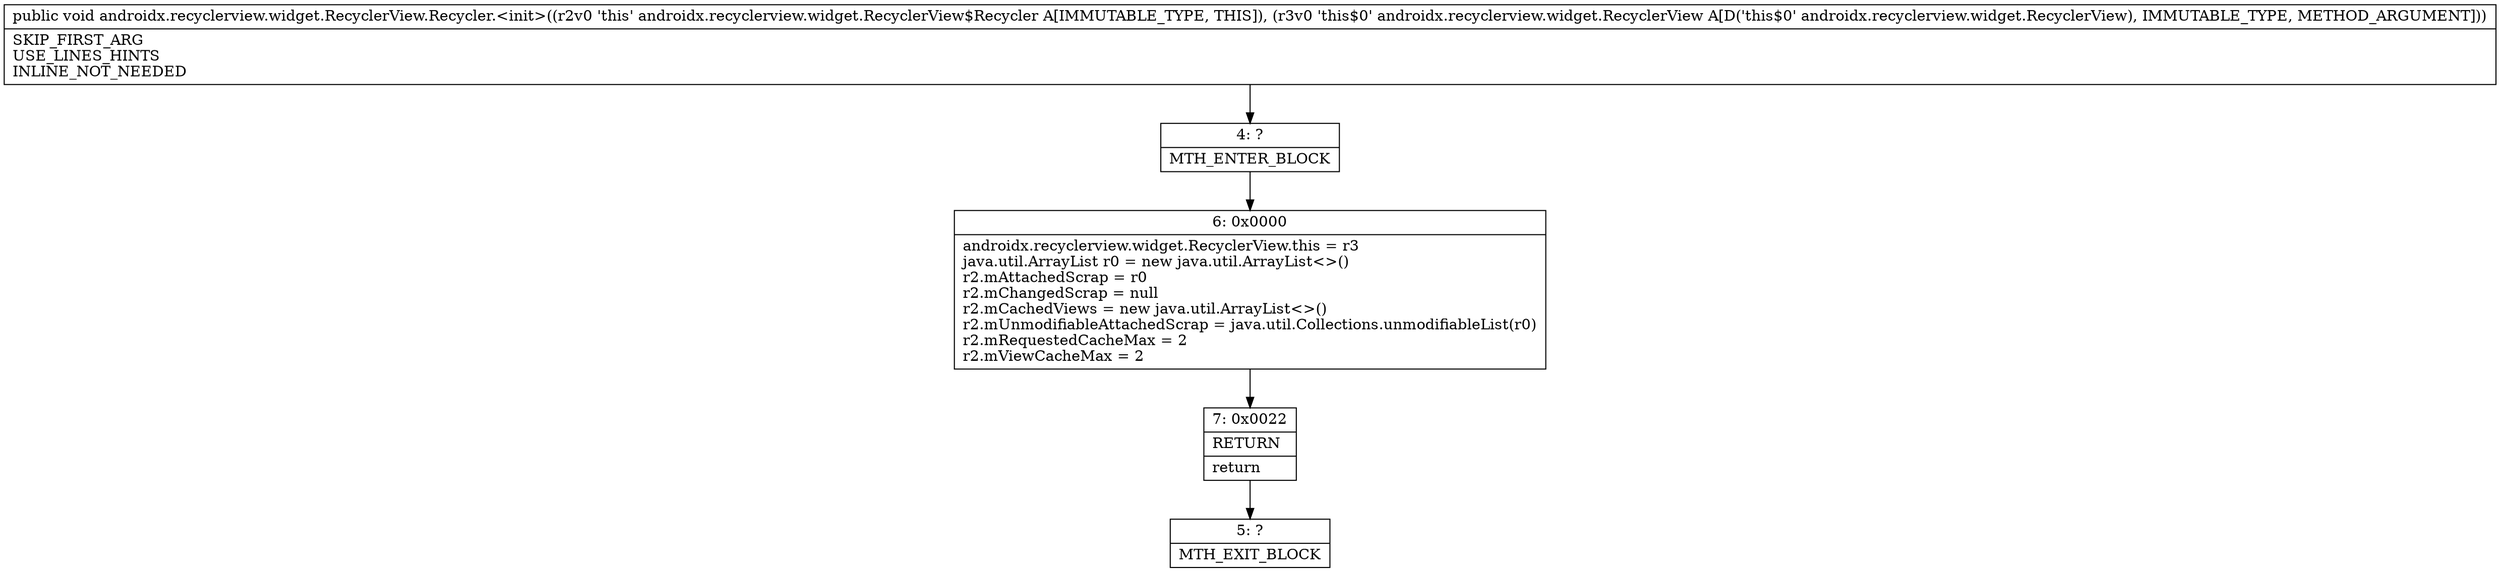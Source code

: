 digraph "CFG forandroidx.recyclerview.widget.RecyclerView.Recycler.\<init\>(Landroidx\/recyclerview\/widget\/RecyclerView;)V" {
Node_4 [shape=record,label="{4\:\ ?|MTH_ENTER_BLOCK\l}"];
Node_6 [shape=record,label="{6\:\ 0x0000|androidx.recyclerview.widget.RecyclerView.this = r3\ljava.util.ArrayList r0 = new java.util.ArrayList\<\>()\lr2.mAttachedScrap = r0\lr2.mChangedScrap = null\lr2.mCachedViews = new java.util.ArrayList\<\>()\lr2.mUnmodifiableAttachedScrap = java.util.Collections.unmodifiableList(r0)\lr2.mRequestedCacheMax = 2\lr2.mViewCacheMax = 2\l}"];
Node_7 [shape=record,label="{7\:\ 0x0022|RETURN\l|return\l}"];
Node_5 [shape=record,label="{5\:\ ?|MTH_EXIT_BLOCK\l}"];
MethodNode[shape=record,label="{public void androidx.recyclerview.widget.RecyclerView.Recycler.\<init\>((r2v0 'this' androidx.recyclerview.widget.RecyclerView$Recycler A[IMMUTABLE_TYPE, THIS]), (r3v0 'this$0' androidx.recyclerview.widget.RecyclerView A[D('this$0' androidx.recyclerview.widget.RecyclerView), IMMUTABLE_TYPE, METHOD_ARGUMENT]))  | SKIP_FIRST_ARG\lUSE_LINES_HINTS\lINLINE_NOT_NEEDED\l}"];
MethodNode -> Node_4;Node_4 -> Node_6;
Node_6 -> Node_7;
Node_7 -> Node_5;
}


